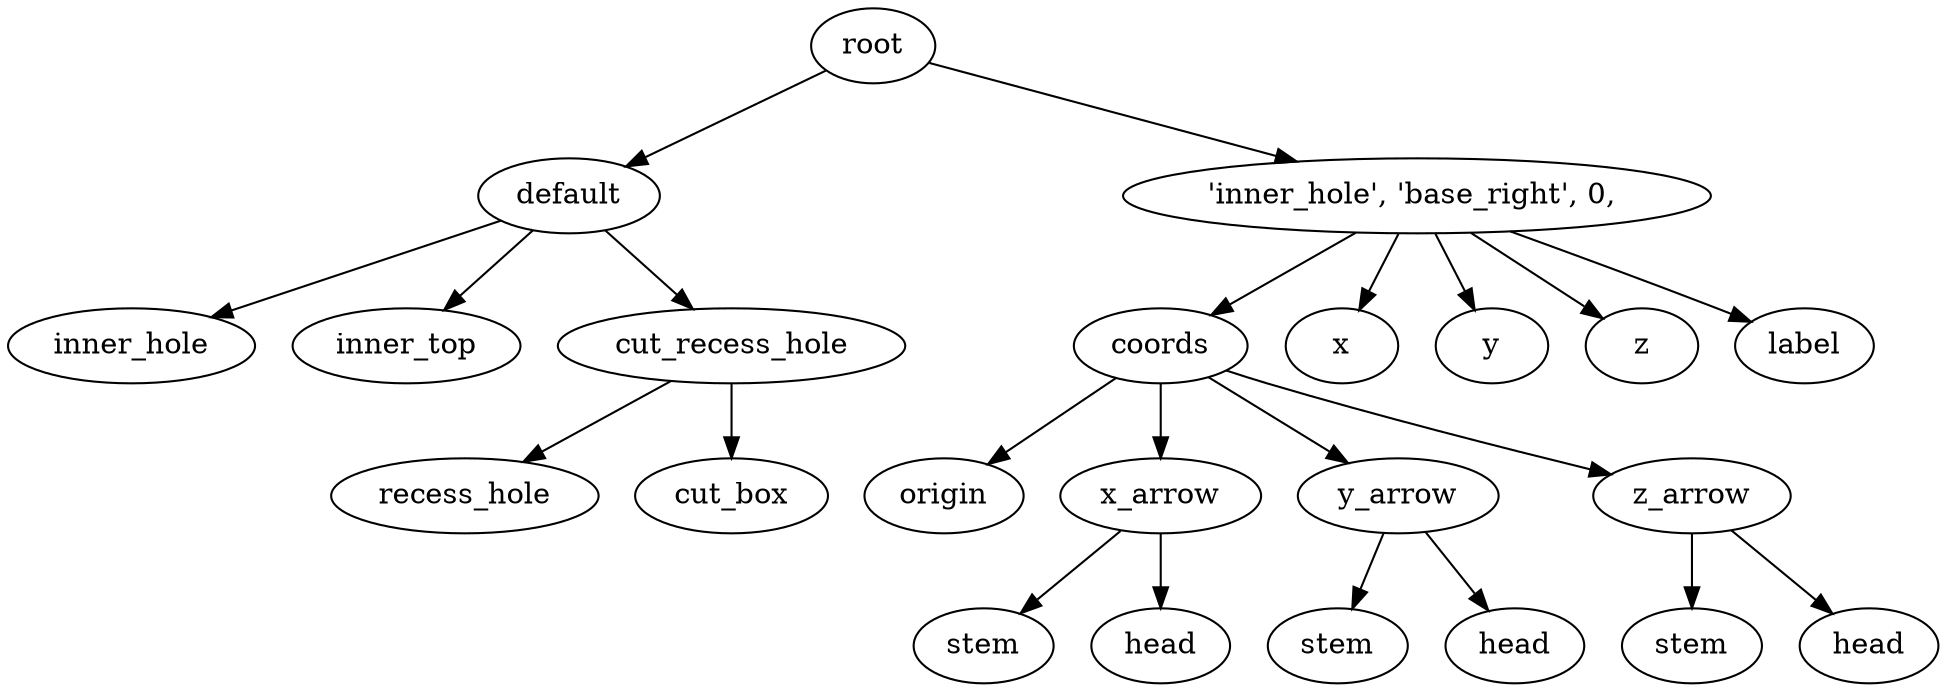 digraph default {
    root_11 [label="root"];
    default_12 [label="default"];
    inner_hole_13 [label="inner_hole"];
    inner_top_14 [label="inner_top"];
    cut_recess_hole_15 [label="cut_recess_hole"];
    recess_hole_16 [label="recess_hole"];
    cut_box_17 [label="cut_box"];
    18 [label="'inner_hole',\ 'base_right',\ 0,\ "];
    coords_19 [label="coords"];
    origin_20 [label="origin"];
    x_arrow_21 [label="x_arrow"];
    stem_22 [label="stem"];
    head_23 [label="head"];
    y_arrow_24 [label="y_arrow"];
    stem_25 [label="stem"];
    head_26 [label="head"];
    z_arrow_27 [label="z_arrow"];
    stem_28 [label="stem"];
    head_29 [label="head"];
    x_30 [label="x"];
    y_31 [label="y"];
    z_32 [label="z"];
    label_33 [label="label"];
    root_11 -> default_12;
    default_12 -> inner_hole_13;
    default_12 -> inner_top_14;
    default_12 -> cut_recess_hole_15;
    cut_recess_hole_15 -> recess_hole_16;
    cut_recess_hole_15 -> cut_box_17;
    root_11 -> 18;
    18 -> coords_19;
    coords_19 -> origin_20;
    coords_19 -> x_arrow_21;
    x_arrow_21 -> stem_22;
    x_arrow_21 -> head_23;
    coords_19 -> y_arrow_24;
    y_arrow_24 -> stem_25;
    y_arrow_24 -> head_26;
    coords_19 -> z_arrow_27;
    z_arrow_27 -> stem_28;
    z_arrow_27 -> head_29;
    18 -> x_30;
    18 -> y_31;
    18 -> z_32;
    18 -> label_33;
}
